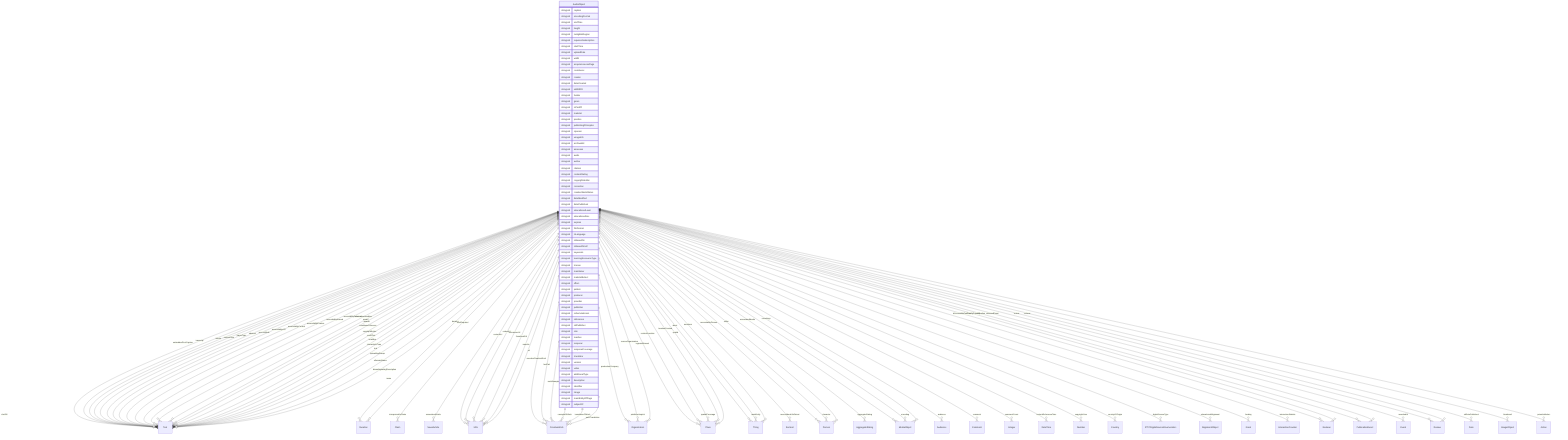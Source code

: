 erDiagram
AudioObject {
    stringList caption  
    stringList encodingFormat  
    stringList endTime  
    stringList height  
    stringList ineligibleRegion  
    stringList requiresSubscription  
    stringList startTime  
    stringList uploadDate  
    stringList width  
    stringList acquireLicensePage  
    stringList contributor  
    stringList creator  
    stringList dateCreated  
    stringList editEIDR  
    stringList funder  
    stringList genre  
    stringList isPartOf  
    stringList material  
    stringList position  
    stringList publishingPrinciples  
    stringList sponsor  
    stringList usageInfo  
    stringList archivedAt  
    stringList assesses  
    stringList audio  
    stringList author  
    stringList citation  
    stringList contentRating  
    stringList copyrightHolder  
    stringList correction  
    stringList creativeWorkStatus  
    stringList dateModified  
    stringList datePublished  
    stringList educationalLevel  
    stringList educationalUse  
    stringList expires  
    stringList fileFormat  
    stringList inLanguage  
    stringList isBasedOn  
    stringList isBasedOnUrl  
    stringList keywords  
    stringList learningResourceType  
    stringList license  
    stringList maintainer  
    stringList materialExtent  
    stringList offers  
    stringList pattern  
    stringList producer  
    stringList provider  
    stringList publisher  
    stringList schemaVersion  
    stringList sdLicense  
    stringList sdPublisher  
    stringList size  
    stringList teaches  
    stringList temporal  
    stringList temporalCoverage  
    stringList translator  
    stringList version  
    stringList video  
    stringList additionalType  
    stringList description  
    stringList identifier  
    stringList image  
    stringList mainEntityOfPage  
    stringList subjectOf  
}

AudioObject ||--}o Text : "embeddedTextCaption"
AudioObject ||--}o Text : "transcript"
AudioObject ||--}o Duration : "duration"
AudioObject ||--}o Claim : "interpretedAsClaim"
AudioObject ||--}o Text : "sha256"
AudioObject ||--}o NewsArticle : "associatedArticle"
AudioObject ||--}o Text : "bitrate"
AudioObject ||--}o Text : "contentSize"
AudioObject ||--}o URL : "contentUrl"
AudioObject ||--}o URL : "embedUrl"
AudioObject ||--}o CreativeWork : "encodesCreativeWork"
AudioObject ||--}o Text : "playerType"
AudioObject ||--}o Organization : "productionCompany"
AudioObject ||--}o Place : "regionsAllowed"
AudioObject ||--}o Thing : "about"
AudioObject ||--}o Place : "contentLocation"
AudioObject ||--}o CreativeWork : "hasPart"
AudioObject ||--}o Thing : "mainEntity"
AudioObject ||--}o Place : "spatialCoverage"
AudioObject ||--}o CreativeWork : "workExample"
AudioObject ||--}o Text : "abstract"
AudioObject ||--}o Text : "accessMode"
AudioObject ||--}o ItemList : "accessModeSufficient"
AudioObject ||--}o Text : "accessibilityAPI"
AudioObject ||--}o Text : "accessibilityControl"
AudioObject ||--}o Text : "accessibilityFeature"
AudioObject ||--}o Text : "accessibilityHazard"
AudioObject ||--}o Text : "accessibilitySummary"
AudioObject ||--}o Person : "accountablePerson"
AudioObject ||--}o AggregateRating : "aggregateRating"
AudioObject ||--}o Text : "alternativeHeadline"
AudioObject ||--}o MediaObject : "associatedMedia"
AudioObject ||--}o Audience : "audience"
AudioObject ||--}o Text : "award"
AudioObject ||--}o Text : "awards"
AudioObject ||--}o Person : "character"
AudioObject ||--}o Comment : "comment"
AudioObject ||--}o Integer : "commentCount"
AudioObject ||--}o Text : "conditionsOfAccess"
AudioObject ||--}o DateTime : "contentReferenceTime"
AudioObject ||--}o Text : "copyrightNotice"
AudioObject ||--}o Number : "copyrightYear"
AudioObject ||--}o Country : "countryOfOrigin"
AudioObject ||--}o Text : "creditText"
AudioObject ||--}o IPTCDigitalSourceEnumeration : "digitalSourceType"
AudioObject ||--}o URL : "discussionUrl"
AudioObject ||--}o Person : "editor"
AudioObject ||--}o AlignmentObject : "educationalAlignment"
AudioObject ||--}o MediaObject : "encoding"
AudioObject ||--}o MediaObject : "encodings"
AudioObject ||--}o CreativeWork : "exampleOfWork"
AudioObject ||--}o Grant : "funding"
AudioObject ||--}o Text : "headline"
AudioObject ||--}o InteractionCounter : "interactionStatistic"
AudioObject ||--}o Text : "interactivityType"
AudioObject ||--}o Boolean : "isAccessibleForFree"
AudioObject ||--}o Boolean : "isFamilyFriendly"
AudioObject ||--}o Place : "locationCreated"
AudioObject ||--}o Thing : "mentions"
AudioObject ||--}o PublicationEvent : "publication"
AudioObject ||--}o Organization : "publisherImprint"
AudioObject ||--}o Event : "recordedAt"
AudioObject ||--}o PublicationEvent : "releasedEvent"
AudioObject ||--}o Review : "review"
AudioObject ||--}o Review : "reviews"
AudioObject ||--}o Date : "sdDatePublished"
AudioObject ||--}o Organization : "sourceOrganization"
AudioObject ||--}o Place : "spatial"
AudioObject ||--}o Text : "text"
AudioObject ||--}o ImageObject : "thumbnail"
AudioObject ||--}o URL : "thumbnailUrl"
AudioObject ||--}o Duration : "timeRequired"
AudioObject ||--}o CreativeWork : "translationOfWork"
AudioObject ||--}o Text : "typicalAgeRange"
AudioObject ||--}o CreativeWork : "workTranslation"
AudioObject ||--}o Text : "alternateName"
AudioObject ||--}o Text : "disambiguatingDescription"
AudioObject ||--}o Text : "name"
AudioObject ||--}o URL : "sameAs"
AudioObject ||--}o Action : "potentialAction"
AudioObject ||--}o URL : "url"